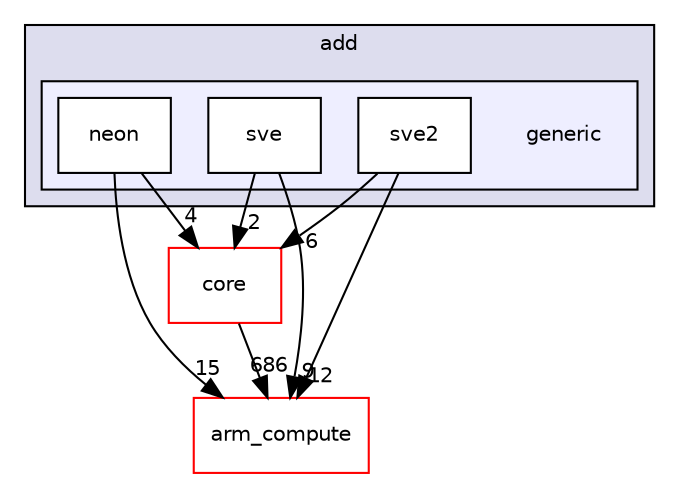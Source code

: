 digraph "src/cpu/kernels/add/generic" {
  compound=true
  node [ fontsize="10", fontname="Helvetica"];
  edge [ labelfontsize="10", labelfontname="Helvetica"];
  subgraph clusterdir_7f0c74cf3e327840dbe789f241faca2d {
    graph [ bgcolor="#ddddee", pencolor="black", label="add" fontname="Helvetica", fontsize="10", URL="dir_7f0c74cf3e327840dbe789f241faca2d.xhtml"]
  subgraph clusterdir_b53f57400ea055fa5d0efec8ea5037d2 {
    graph [ bgcolor="#eeeeff", pencolor="black", label="" URL="dir_b53f57400ea055fa5d0efec8ea5037d2.xhtml"];
    dir_b53f57400ea055fa5d0efec8ea5037d2 [shape=plaintext label="generic"];
  dir_b7c35eccc6b31413e4d25a6054171f61 [shape=box label="neon" fillcolor="white" style="filled" URL="dir_b7c35eccc6b31413e4d25a6054171f61.xhtml"];
  dir_d52e71b034cc1279c2395a7bbdb83fae [shape=box label="sve" fillcolor="white" style="filled" URL="dir_d52e71b034cc1279c2395a7bbdb83fae.xhtml"];
  dir_2cdee17d2671be52fa4558354d86db06 [shape=box label="sve2" fillcolor="white" style="filled" URL="dir_2cdee17d2671be52fa4558354d86db06.xhtml"];
  }
  }
  dir_214608ef36d61442cb2b0c1c4e9a7def [shape=box label="arm_compute" fillcolor="white" style="filled" color="red" URL="dir_214608ef36d61442cb2b0c1c4e9a7def.xhtml"];
  dir_aebb8dcc11953d78e620bbef0b9e2183 [shape=box label="core" fillcolor="white" style="filled" color="red" URL="dir_aebb8dcc11953d78e620bbef0b9e2183.xhtml"];
  dir_d52e71b034cc1279c2395a7bbdb83fae->dir_214608ef36d61442cb2b0c1c4e9a7def [headlabel="9", labeldistance=1.5 headhref="dir_000423_000000.xhtml"];
  dir_d52e71b034cc1279c2395a7bbdb83fae->dir_aebb8dcc11953d78e620bbef0b9e2183 [headlabel="2", labeldistance=1.5 headhref="dir_000423_000017.xhtml"];
  dir_2cdee17d2671be52fa4558354d86db06->dir_214608ef36d61442cb2b0c1c4e9a7def [headlabel="12", labeldistance=1.5 headhref="dir_000483_000000.xhtml"];
  dir_2cdee17d2671be52fa4558354d86db06->dir_aebb8dcc11953d78e620bbef0b9e2183 [headlabel="6", labeldistance=1.5 headhref="dir_000483_000017.xhtml"];
  dir_aebb8dcc11953d78e620bbef0b9e2183->dir_214608ef36d61442cb2b0c1c4e9a7def [headlabel="686", labeldistance=1.5 headhref="dir_000017_000000.xhtml"];
  dir_b7c35eccc6b31413e4d25a6054171f61->dir_214608ef36d61442cb2b0c1c4e9a7def [headlabel="15", labeldistance=1.5 headhref="dir_000422_000000.xhtml"];
  dir_b7c35eccc6b31413e4d25a6054171f61->dir_aebb8dcc11953d78e620bbef0b9e2183 [headlabel="4", labeldistance=1.5 headhref="dir_000422_000017.xhtml"];
}
